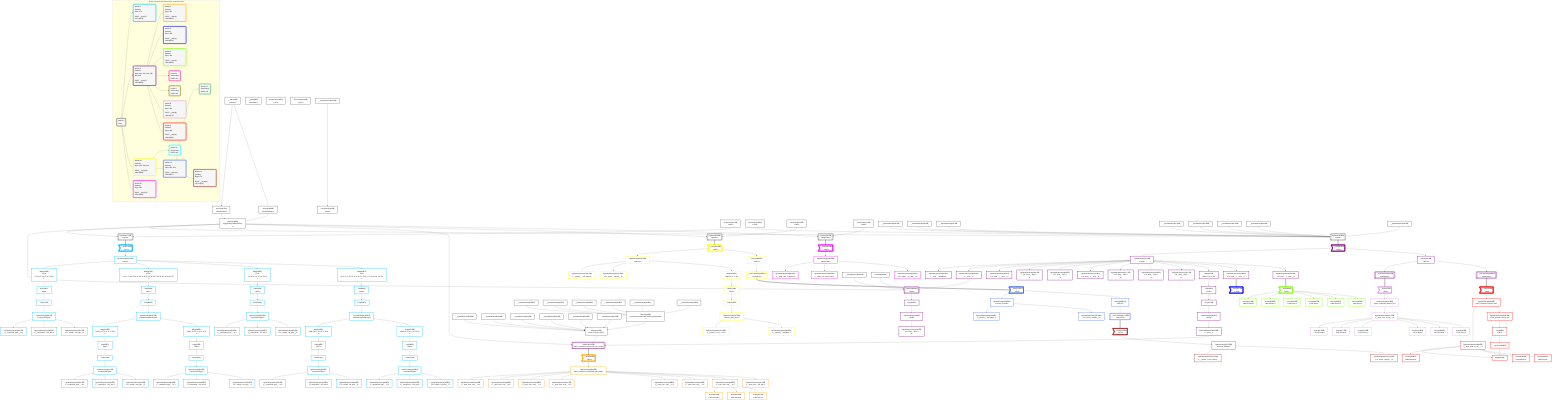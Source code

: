 graph TD
    classDef path fill:#eee,stroke:#000,color:#000
    classDef plan fill:#fff,stroke-width:3px,color:#000
    classDef itemplan fill:#fff,stroke-width:6px,color:#000
    classDef sideeffectplan fill:#f00,stroke-width:6px,color:#000
    classDef bucket fill:#f6f6f6,color:#000,stroke-width:6px,text-align:left


    %% define steps
    __Value3["__Value[3∈0]<br />ᐸcontextᐳ"]:::plan
    __Value5["__Value[5∈0]<br />ᐸrootValueᐳ"]:::plan
    Access197["Access[197∈0]<br />ᐸ3.pgSettingsᐳ"]:::plan
    Access198["Access[198∈0]<br />ᐸ3.withPgClientᐳ"]:::plan
    Object199["Object[199∈0]<br />ᐸ{pgSettings,withPgClient}ᐳ"]:::plan
    Connection200["Connection[200∈0]<br />ᐸ196ᐳ"]:::plan
    Connection225["Connection[225∈0]<br />ᐸ221ᐳ"]:::plan
    Connection253["Connection[253∈0]<br />ᐸ249ᐳ"]:::plan
    Connection270["Connection[270∈0]<br />ᐸ266ᐳ"]:::plan
    PgSelect271[["PgSelect[271∈0]<br />ᐸtypesᐳ"]]:::plan
    __Item272>"__Item[272∈1]<br />ᐸ271ᐳ"]:::itemplan
    PgSelectSingle273["PgSelectSingle[273∈1]<br />ᐸtypesᐳ"]:::plan
    Map609["Map[609∈1]<br />ᐸ273:{”0”:29,”1”:30,”2”:31,”3”:32}ᐳ"]:::plan
    List610["List[610∈1]<br />ᐸ609ᐳ"]:::plan
    First279["First[279∈1]"]:::plan
    PgSelectSingle280["PgSelectSingle[280∈1]<br />ᐸcompoundTypeᐳ"]:::plan
    Map607["Map[607∈1]<br />ᐸ273:{”0”:17,”1”:18,”2”:19,”3”:20,”4”:21,”5”:22,”6”:23,”7”:24,”8”:25,”9”:26,”10”:27}ᐳ"]:::plan
    List608["List[608∈1]<br />ᐸ607ᐳ"]:::plan
    First286["First[286∈1]"]:::plan
    PgSelectSingle287["PgSelectSingle[287∈1]<br />ᐸnestedCompoundTypeᐳ"]:::plan
    Map605["Map[605∈1]<br />ᐸ273:{”0”:12,”1”:13,”2”:14,”3”:15}ᐳ"]:::plan
    List606["List[606∈1]<br />ᐸ605ᐳ"]:::plan
    First293["First[293∈1]"]:::plan
    PgSelectSingle294["PgSelectSingle[294∈1]<br />ᐸcompoundTypeᐳ"]:::plan
    Map603["Map[603∈1]<br />ᐸ273:{”0”:0,”1”:1,”2”:2,”3”:3,”4”:4,”5”:5,”6”:6,”7”:7,”8”:8,”9”:9,”10”:10}ᐳ"]:::plan
    List604["List[604∈1]<br />ᐸ603ᐳ"]:::plan
    First300["First[300∈1]"]:::plan
    PgSelectSingle301["PgSelectSingle[301∈1]<br />ᐸnestedCompoundTypeᐳ"]:::plan
    PgClassExpression302["PgClassExpression[302∈1]<br />ᐸ__compound_type__.”a”ᐳ"]:::plan
    PgClassExpression303["PgClassExpression[303∈1]<br />ᐸ__compound....”foo_bar”ᐳ"]:::plan
    PgClassExpression305["PgClassExpression[305∈1]<br />ᐸ”c”.”compo...nd_type__)ᐳ"]:::plan
    Map601["Map[601∈1]<br />ᐸ287:{”0”:5,”1”:6,”2”:7,”3”:8}ᐳ"]:::plan
    List602["List[602∈1]<br />ᐸ601ᐳ"]:::plan
    First311["First[311∈1]"]:::plan
    PgSelectSingle312["PgSelectSingle[312∈1]<br />ᐸcompoundTypeᐳ"]:::plan
    Map599["Map[599∈1]<br />ᐸ287:{”0”:0,”1”:1,”2”:2,”3”:3}ᐳ"]:::plan
    List600["List[600∈1]<br />ᐸ599ᐳ"]:::plan
    First318["First[318∈1]"]:::plan
    PgSelectSingle319["PgSelectSingle[319∈1]<br />ᐸcompoundTypeᐳ"]:::plan
    PgClassExpression320["PgClassExpression[320∈1]<br />ᐸ__compound_type__.”a”ᐳ"]:::plan
    PgClassExpression321["PgClassExpression[321∈1]<br />ᐸ__compound....”foo_bar”ᐳ"]:::plan
    PgClassExpression323["PgClassExpression[323∈1]<br />ᐸ”c”.”compo...nd_type__)ᐳ"]:::plan
    PgClassExpression324["PgClassExpression[324∈1]<br />ᐸ__compound_type__.”a”ᐳ"]:::plan
    PgClassExpression325["PgClassExpression[325∈1]<br />ᐸ__compound....”foo_bar”ᐳ"]:::plan
    PgClassExpression327["PgClassExpression[327∈1]<br />ᐸ”c”.”compo...nd_type__)ᐳ"]:::plan
    PgClassExpression328["PgClassExpression[328∈1]<br />ᐸ__compound_type__.”a”ᐳ"]:::plan
    PgClassExpression329["PgClassExpression[329∈1]<br />ᐸ__compound....”foo_bar”ᐳ"]:::plan
    PgClassExpression331["PgClassExpression[331∈1]<br />ᐸ”c”.”compo...nd_type__)ᐳ"]:::plan
    Map597["Map[597∈1]<br />ᐸ301:{”0”:5,”1”:6,”2”:7,”3”:8}ᐳ"]:::plan
    List598["List[598∈1]<br />ᐸ597ᐳ"]:::plan
    First337["First[337∈1]"]:::plan
    PgSelectSingle338["PgSelectSingle[338∈1]<br />ᐸcompoundTypeᐳ"]:::plan
    Map595["Map[595∈1]<br />ᐸ301:{”0”:0,”1”:1,”2”:2,”3”:3}ᐳ"]:::plan
    List596["List[596∈1]<br />ᐸ595ᐳ"]:::plan
    First344["First[344∈1]"]:::plan
    PgSelectSingle345["PgSelectSingle[345∈1]<br />ᐸcompoundTypeᐳ"]:::plan
    PgClassExpression346["PgClassExpression[346∈1]<br />ᐸ__compound_type__.”a”ᐳ"]:::plan
    PgClassExpression347["PgClassExpression[347∈1]<br />ᐸ__compound....”foo_bar”ᐳ"]:::plan
    PgClassExpression349["PgClassExpression[349∈1]<br />ᐸ”c”.”compo...nd_type__)ᐳ"]:::plan
    PgClassExpression350["PgClassExpression[350∈1]<br />ᐸ__compound_type__.”a”ᐳ"]:::plan
    PgClassExpression351["PgClassExpression[351∈1]<br />ᐸ__compound....”foo_bar”ᐳ"]:::plan
    PgClassExpression353["PgClassExpression[353∈1]<br />ᐸ”c”.”compo...nd_type__)ᐳ"]:::plan
    __InputStaticLeaf362["__InputStaticLeaf[362∈0]"]:::plan
    __InputStaticLeaf366["__InputStaticLeaf[366∈0]"]:::plan
    __InputStaticLeaf367["__InputStaticLeaf[367∈0]"]:::plan
    __InputStaticLeaf374["__InputStaticLeaf[374∈0]"]:::plan
    __InputStaticLeaf378["__InputStaticLeaf[378∈0]"]:::plan
    __InputStaticLeaf379["__InputStaticLeaf[379∈0]"]:::plan
    __InputStaticLeaf394["__InputStaticLeaf[394∈0]"]:::plan
    __InputStaticLeaf395["__InputStaticLeaf[395∈0]"]:::plan
    PgSelect354[["PgSelect[354∈0]<br />ᐸpostᐳ"]]:::plan
    __Item355>"__Item[355∈2]<br />ᐸ354ᐳ"]:::itemplan
    PgSelectSingle356["PgSelectSingle[356∈2]<br />ᐸpostᐳ"]:::plan
    PgClassExpression357["PgClassExpression[357∈2]<br />ᐸ__post__.”headline”ᐳ"]:::plan
    PgClassExpression360["PgClassExpression[360∈2]<br />ᐸ__post__ᐳ"]:::plan
    PgClassExpression361["PgClassExpression[361∈2]<br />ᐸ”a”.”post_...(__post__)ᐳ"]:::plan
    PgClassExpression365["PgClassExpression[365∈2]<br />ᐸ”a”.”post_...lder! */<br />)ᐳ"]:::plan
    PgClassExpression369["PgClassExpression[369∈2]<br />ᐸ”a”.”post_...lder! */<br />)ᐳ"]:::plan
    PgClassExpression373["PgClassExpression[373∈2]<br />ᐸ”a”.”post_...(__post__)ᐳ"]:::plan
    PgClassExpression377["PgClassExpression[377∈2]<br />ᐸ”a”.”post_...lder! */<br />)ᐳ"]:::plan
    PgClassExpression381["PgClassExpression[381∈2]<br />ᐸ”a”.”post_...lder! */<br />)ᐳ"]:::plan
    __InputStaticLeaf382["__InputStaticLeaf[382∈0]"]:::plan
    Constant384["Constant[384∈0]"]:::plan
    PgSelect386[["PgSelect[386∈2]<br />ᐸpostᐳ"]]:::plan
    First390["First[390∈2]"]:::plan
    PgSelectSingle391["PgSelectSingle[391∈2]<br />ᐸpostᐳ"]:::plan
    PgClassExpression393["PgClassExpression[393∈2]<br />ᐸ”a”.”post_...lder! */<br />)ᐳ"]:::plan
    PgClassExpression397["PgClassExpression[397∈2]<br />ᐸ”a”.”post_...lder! */<br />)ᐳ"]:::plan
    __InputStaticLeaf399["__InputStaticLeaf[399∈0]"]:::plan
    __InputStaticLeaf400["__InputStaticLeaf[400∈0]"]:::plan
    __InputStaticLeaf401["__InputStaticLeaf[401∈0]"]:::plan
    __InputStaticLeaf403["__InputStaticLeaf[403∈0]"]:::plan
    __InputStaticLeaf404["__InputStaticLeaf[404∈0]"]:::plan
    __InputStaticLeaf406["__InputStaticLeaf[406∈0]"]:::plan
    __InputStaticLeaf407["__InputStaticLeaf[407∈0]"]:::plan
    __InputStaticLeaf408["__InputStaticLeaf[408∈0]"]:::plan
    __InputStaticLeaf409["__InputStaticLeaf[409∈0]"]:::plan
    __InputStaticLeaf410["__InputStaticLeaf[410∈0]"]:::plan
    __InputStaticLeaf411["__InputStaticLeaf[411∈0]"]:::plan
    __InputStaticLeaf412["__InputStaticLeaf[412∈0]"]:::plan
    Object414["Object[414∈0]<br />ᐸ{seconds,minutes,hours,days,months,years}ᐳ"]:::plan
    Object413["Object[413∈0]<br />ᐸ{a,b,c,e,f,g,foo_bar}ᐳ"]:::plan
    Map593["Map[593∈2]<br />ᐸ356:{”0”:3,”1”:4}ᐳ"]:::plan
    List594["List[594∈2]<br />ᐸ593ᐳ"]:::plan
    First420["First[420∈2]"]:::plan
    PgSelectSingle421["PgSelectSingle[421∈2]<br />ᐸpostᐳ"]:::plan
    PgClassExpression422["PgClassExpression[422∈2]<br />ᐸ__post__ᐳ"]:::plan
    PgSelect423[["PgSelect[423∈2]<br />ᐸpost_computed_compound_type_arrayᐳ"]]:::plan
    PgClassExpression428["PgClassExpression[428∈2]<br />ᐸ”a”.”post_...(__post__)ᐳ"]:::plan
    PgClassExpression430["PgClassExpression[430∈2]<br />ᐸ”a”.”post_...(__post__)ᐳ"]:::plan
    Connection441["Connection[441∈0]<br />ᐸ437ᐳ"]:::plan
    __Item442>"__Item[442∈3]<br />ᐸ423ᐳ"]:::itemplan
    PgSelectSingle443["PgSelectSingle[443∈3]<br />ᐸpost_computed_compound_type_arrayᐳ"]:::plan
    PgClassExpression444["PgClassExpression[444∈3]<br />ᐸ__post_com...rray__.”a”ᐳ"]:::plan
    PgClassExpression445["PgClassExpression[445∈3]<br />ᐸ__post_com...rray__.”b”ᐳ"]:::plan
    PgClassExpression446["PgClassExpression[446∈3]<br />ᐸ__post_com...rray__.”c”ᐳ"]:::plan
    PgClassExpression447["PgClassExpression[447∈3]<br />ᐸ__post_com...rray__.”d”ᐳ"]:::plan
    PgClassExpression448["PgClassExpression[448∈3]<br />ᐸ__post_com...rray__.”e”ᐳ"]:::plan
    PgClassExpression449["PgClassExpression[449∈3]<br />ᐸ__post_com...rray__.”f”ᐳ"]:::plan
    PgClassExpression450["PgClassExpression[450∈3]<br />ᐸ__post_com...rray__.”g”ᐳ"]:::plan
    PgClassExpression451["PgClassExpression[451∈3]<br />ᐸ__post_com....”foo_bar”ᐳ"]:::plan
    Access452["Access[452∈3]<br />ᐸ450.secondsᐳ"]:::plan
    Access453["Access[453∈3]<br />ᐸ450.minutesᐳ"]:::plan
    Access454["Access[454∈3]<br />ᐸ450.hoursᐳ"]:::plan
    __Item455>"__Item[455∈4]<br />ᐸ428ᐳ"]:::itemplan
    __Item456>"__Item[456∈5]<br />ᐸ430ᐳ"]:::itemplan
    Access457["Access[457∈5]<br />ᐸ456.secondsᐳ"]:::plan
    Access458["Access[458∈5]<br />ᐸ456.minutesᐳ"]:::plan
    Access459["Access[459∈5]<br />ᐸ456.hoursᐳ"]:::plan
    Access460["Access[460∈5]<br />ᐸ456.daysᐳ"]:::plan
    Access461["Access[461∈5]<br />ᐸ456.monthsᐳ"]:::plan
    Access462["Access[462∈5]<br />ᐸ456.yearsᐳ"]:::plan
    Access592["Access[592∈2]<br />ᐸ355.0ᐳ"]:::plan
    __ListTransform464[["__ListTransform[464∈2]<br />ᐸeach:463ᐳ"]]:::plan
    __ListTransform469[["__ListTransform[469∈2]<br />ᐸeach:468ᐳ"]]:::plan
    __Item473>"__Item[473∈8]<br />ᐸ464ᐳ"]:::itemplan
    PgSelectSingle474["PgSelectSingle[474∈8]<br />ᐸpost_computed_interval_setᐳ"]:::plan
    PgClassExpression475["PgClassExpression[475∈8]<br />ᐸ__post_com...al_set__.vᐳ"]:::plan
    Access476["Access[476∈8]<br />ᐸ475.secondsᐳ"]:::plan
    Access477["Access[477∈8]<br />ᐸ475.minutesᐳ"]:::plan
    Access478["Access[478∈8]<br />ᐸ475.hoursᐳ"]:::plan
    Access479["Access[479∈8]<br />ᐸ475.daysᐳ"]:::plan
    Access480["Access[480∈8]<br />ᐸ475.monthsᐳ"]:::plan
    Access481["Access[481∈8]<br />ᐸ475.yearsᐳ"]:::plan
    __Item482>"__Item[482∈9]<br />ᐸ469ᐳ"]:::itemplan
    PgSelectSingle483["PgSelectSingle[483∈9]<br />ᐸpost_computed_interval_setᐳ"]:::plan
    PgClassExpression484["PgClassExpression[484∈9]<br />ᐸ__post_com...al_set__.vᐳ"]:::plan
    PgClassExpression487["PgClassExpression[487∈9]<br />ᐸrow_number...tion by 1)ᐳ"]:::plan
    List488["List[488∈9]<br />ᐸ487ᐳ"]:::plan
    PgCursor486["PgCursor[486∈9]"]:::plan
    Edge485["Edge[485∈9]"]:::plan
    Access489["Access[489∈9]<br />ᐸ484.secondsᐳ"]:::plan
    Access490["Access[490∈9]<br />ᐸ484.minutesᐳ"]:::plan
    Access491["Access[491∈9]<br />ᐸ484.hoursᐳ"]:::plan
    PgSelect492[["PgSelect[492∈0]<br />ᐸpersonᐳ"]]:::plan
    __Item493>"__Item[493∈10]<br />ᐸ492ᐳ"]:::itemplan
    PgSelectSingle494["PgSelectSingle[494∈10]<br />ᐸpersonᐳ"]:::plan
    PgClassExpression495["PgClassExpression[495∈10]<br />ᐸ__person__...full_name”ᐳ"]:::plan
    PgClassExpression497["PgClassExpression[497∈10]<br />ᐸ”c”.”perso..._person__)ᐳ"]:::plan
    Connection525["Connection[525∈0]<br />ᐸ521ᐳ"]:::plan
    Map590["Map[590∈10]<br />ᐸ494:{”0”:1,”1”:2}ᐳ"]:::plan
    List591["List[591∈10]<br />ᐸ590ᐳ"]:::plan
    First531["First[531∈10]"]:::plan
    PgSelectSingle532["PgSelectSingle[532∈10]<br />ᐸperson_first_postᐳ"]:::plan
    Access589["Access[589∈10]<br />ᐸ493.0ᐳ"]:::plan
    __ListTransform534[["__ListTransform[534∈10]<br />ᐸeach:533ᐳ"]]:::plan
    __Item537>"__Item[537∈12]<br />ᐸ534ᐳ"]:::itemplan
    PgSelectSingle538["PgSelectSingle[538∈12]<br />ᐸperson_friendsᐳ"]:::plan
    PgClassExpression539["PgClassExpression[539∈12]<br />ᐸ__person_f...full_name”ᐳ"]:::plan
    PgClassExpression541["PgClassExpression[541∈12]<br />ᐸ”c”.”perso...friends__)ᐳ"]:::plan
    __InputStaticLeaf542["__InputStaticLeaf[542∈0]"]:::plan
    Connection569["Connection[569∈0]<br />ᐸ565ᐳ"]:::plan
    Access588["Access[588∈12]<br />ᐸ537.0ᐳ"]:::plan
    __ListTransform571[["__ListTransform[571∈12]<br />ᐸeach:570ᐳ"]]:::plan
    __Item574>"__Item[574∈14]<br />ᐸ571ᐳ"]:::itemplan
    PgSelectSingle575["PgSelectSingle[575∈14]<br />ᐸperson_friendsᐳ"]:::plan
    PgClassExpression576["PgClassExpression[576∈14]<br />ᐸ__person_f...full_name”ᐳ"]:::plan
    PgClassExpression578["PgClassExpression[578∈14]<br />ᐸ”c”.”perso...friends__)ᐳ"]:::plan
    PgClassExpression579["PgClassExpression[579∈10]<br />ᐸ__person_f...ost__.”id”ᐳ"]:::plan
    PgClassExpression580["PgClassExpression[580∈10]<br />ᐸ__person_f...”headline”ᐳ"]:::plan
    PgSelect581[["PgSelect[581∈0]<br />ᐸedgeCaseᐳ"]]:::plan
    __Item582>"__Item[582∈15]<br />ᐸ581ᐳ"]:::itemplan
    PgSelectSingle583["PgSelectSingle[583∈15]<br />ᐸedgeCaseᐳ"]:::plan
    PgClassExpression584["PgClassExpression[584∈15]<br />ᐸ__edge_cas...s_default”ᐳ"]:::plan
    PgClassExpression585["PgClassExpression[585∈15]<br />ᐸ__edge_cas...cast_easy”ᐳ"]:::plan
    PgClassExpression587["PgClassExpression[587∈15]<br />ᐸ”c”.”edge_...ge_case__)ᐳ"]:::plan

    %% plan dependencies
    __Value3 --> Access197
    __Value3 --> Access198
    Access197 & Access198 --> Object199
    Object199 & Connection200 --> PgSelect271
    PgSelect271 ==> __Item272
    __Item272 --> PgSelectSingle273
    PgSelectSingle273 --> Map609
    Map609 --> List610
    List610 --> First279
    First279 --> PgSelectSingle280
    PgSelectSingle273 --> Map607
    Map607 --> List608
    List608 --> First286
    First286 --> PgSelectSingle287
    PgSelectSingle273 --> Map605
    Map605 --> List606
    List606 --> First293
    First293 --> PgSelectSingle294
    PgSelectSingle273 --> Map603
    Map603 --> List604
    List604 --> First300
    First300 --> PgSelectSingle301
    PgSelectSingle280 --> PgClassExpression302
    PgSelectSingle280 --> PgClassExpression303
    PgSelectSingle280 --> PgClassExpression305
    PgSelectSingle287 --> Map601
    Map601 --> List602
    List602 --> First311
    First311 --> PgSelectSingle312
    PgSelectSingle287 --> Map599
    Map599 --> List600
    List600 --> First318
    First318 --> PgSelectSingle319
    PgSelectSingle312 --> PgClassExpression320
    PgSelectSingle312 --> PgClassExpression321
    PgSelectSingle312 --> PgClassExpression323
    PgSelectSingle319 --> PgClassExpression324
    PgSelectSingle319 --> PgClassExpression325
    PgSelectSingle319 --> PgClassExpression327
    PgSelectSingle294 --> PgClassExpression328
    PgSelectSingle294 --> PgClassExpression329
    PgSelectSingle294 --> PgClassExpression331
    PgSelectSingle301 --> Map597
    Map597 --> List598
    List598 --> First337
    First337 --> PgSelectSingle338
    PgSelectSingle301 --> Map595
    Map595 --> List596
    List596 --> First344
    First344 --> PgSelectSingle345
    PgSelectSingle338 --> PgClassExpression346
    PgSelectSingle338 --> PgClassExpression347
    PgSelectSingle338 --> PgClassExpression349
    PgSelectSingle345 --> PgClassExpression350
    PgSelectSingle345 --> PgClassExpression351
    PgSelectSingle345 --> PgClassExpression353
    Object199 & Connection225 & __InputStaticLeaf362 & __InputStaticLeaf366 & __InputStaticLeaf367 & __InputStaticLeaf374 & __InputStaticLeaf378 & __InputStaticLeaf379 & __InputStaticLeaf394 & __InputStaticLeaf395 --> PgSelect354
    PgSelect354 ==> __Item355
    __Item355 --> PgSelectSingle356
    PgSelectSingle356 --> PgClassExpression357
    PgSelectSingle356 --> PgClassExpression360
    PgSelectSingle356 --> PgClassExpression361
    PgSelectSingle356 --> PgClassExpression365
    PgSelectSingle356 --> PgClassExpression369
    PgSelectSingle356 --> PgClassExpression373
    PgSelectSingle356 --> PgClassExpression377
    PgSelectSingle356 --> PgClassExpression381
    Object199 & PgClassExpression360 & __InputStaticLeaf382 & Constant384 --> PgSelect386
    PgSelect386 --> First390
    First390 --> PgSelectSingle391
    PgSelectSingle391 --> PgClassExpression393
    PgSelectSingle356 --> PgClassExpression397
    __InputStaticLeaf406 & __InputStaticLeaf407 & __InputStaticLeaf408 & __InputStaticLeaf409 & __InputStaticLeaf410 & __InputStaticLeaf411 --> Object414
    __InputStaticLeaf399 & __InputStaticLeaf400 & __InputStaticLeaf401 & __InputStaticLeaf403 & __InputStaticLeaf404 & Object414 & __InputStaticLeaf412 --> Object413
    PgSelectSingle356 --> Map593
    Map593 --> List594
    List594 --> First420
    First420 --> PgSelectSingle421
    PgSelectSingle421 --> PgClassExpression422
    Object199 & PgClassExpression422 & Object413 --> PgSelect423
    PgSelectSingle356 --> PgClassExpression428
    PgSelectSingle356 --> PgClassExpression430
    PgSelect423 ==> __Item442
    __Item442 --> PgSelectSingle443
    PgSelectSingle443 --> PgClassExpression444
    PgSelectSingle443 --> PgClassExpression445
    PgSelectSingle443 --> PgClassExpression446
    PgSelectSingle443 --> PgClassExpression447
    PgSelectSingle443 --> PgClassExpression448
    PgSelectSingle443 --> PgClassExpression449
    PgSelectSingle443 --> PgClassExpression450
    PgSelectSingle443 --> PgClassExpression451
    PgClassExpression450 --> Access452
    PgClassExpression450 --> Access453
    PgClassExpression450 --> Access454
    PgClassExpression428 ==> __Item455
    PgClassExpression430 ==> __Item456
    __Item456 --> Access457
    __Item456 --> Access458
    __Item456 --> Access459
    __Item456 --> Access460
    __Item456 --> Access461
    __Item456 --> Access462
    __Item355 --> Access592
    Access592 --> __ListTransform464
    Access592 --> __ListTransform469
    __ListTransform464 ==> __Item473
    __Item473 --> PgSelectSingle474
    PgSelectSingle474 --> PgClassExpression475
    PgClassExpression475 --> Access476
    PgClassExpression475 --> Access477
    PgClassExpression475 --> Access478
    PgClassExpression475 --> Access479
    PgClassExpression475 --> Access480
    PgClassExpression475 --> Access481
    __ListTransform469 ==> __Item482
    __Item482 --> PgSelectSingle483
    PgSelectSingle483 --> PgClassExpression484
    PgSelectSingle483 --> PgClassExpression487
    PgClassExpression487 --> List488
    List488 --> PgCursor486
    PgClassExpression484 & PgCursor486 --> Edge485
    PgClassExpression484 --> Access489
    PgClassExpression484 --> Access490
    PgClassExpression484 --> Access491
    Object199 & Connection253 --> PgSelect492
    PgSelect492 ==> __Item493
    __Item493 --> PgSelectSingle494
    PgSelectSingle494 --> PgClassExpression495
    PgSelectSingle494 --> PgClassExpression497
    PgSelectSingle494 --> Map590
    Map590 --> List591
    List591 --> First531
    First531 --> PgSelectSingle532
    __Item493 --> Access589
    Access589 --> __ListTransform534
    __ListTransform534 ==> __Item537
    __Item537 --> PgSelectSingle538
    PgSelectSingle538 --> PgClassExpression539
    PgSelectSingle538 --> PgClassExpression541
    __InputStaticLeaf542 --> Connection569
    __Item537 --> Access588
    Access588 --> __ListTransform571
    __ListTransform571 ==> __Item574
    __Item574 --> PgSelectSingle575
    PgSelectSingle575 --> PgClassExpression576
    PgSelectSingle575 --> PgClassExpression578
    PgSelectSingle532 --> PgClassExpression579
    PgSelectSingle532 --> PgClassExpression580
    Object199 & Connection270 --> PgSelect581
    PgSelect581 ==> __Item582
    __Item582 --> PgSelectSingle583
    PgSelectSingle583 --> PgClassExpression584
    PgSelectSingle583 --> PgClassExpression585
    PgSelectSingle583 --> PgClassExpression587

    %% plan-to-path relationships

    subgraph "Buckets for queries/v4/procedure-computed-fields"
    Bucket0("Bucket 0<br />(root)"):::bucket
    classDef bucket0 stroke:#696969
    class Bucket0,__Value3,__Value5,Access197,Access198,Object199,Connection200,Connection225,Connection253,Connection270,PgSelect271,PgSelect354,__InputStaticLeaf362,__InputStaticLeaf366,__InputStaticLeaf367,__InputStaticLeaf374,__InputStaticLeaf378,__InputStaticLeaf379,__InputStaticLeaf382,Constant384,__InputStaticLeaf394,__InputStaticLeaf395,__InputStaticLeaf399,__InputStaticLeaf400,__InputStaticLeaf401,__InputStaticLeaf403,__InputStaticLeaf404,__InputStaticLeaf406,__InputStaticLeaf407,__InputStaticLeaf408,__InputStaticLeaf409,__InputStaticLeaf410,__InputStaticLeaf411,__InputStaticLeaf412,Object413,Object414,Connection441,PgSelect492,Connection525,__InputStaticLeaf542,Connection569,PgSelect581 bucket0
    Bucket1("Bucket 1<br />(listItem)<br />Deps: 271<br /><br />ROOT __Item{1}ᐸ271ᐳ[272]"):::bucket
    classDef bucket1 stroke:#00bfff
    class Bucket1,__Item272,PgSelectSingle273,First279,PgSelectSingle280,First286,PgSelectSingle287,First293,PgSelectSingle294,First300,PgSelectSingle301,PgClassExpression302,PgClassExpression303,PgClassExpression305,First311,PgSelectSingle312,First318,PgSelectSingle319,PgClassExpression320,PgClassExpression321,PgClassExpression323,PgClassExpression324,PgClassExpression325,PgClassExpression327,PgClassExpression328,PgClassExpression329,PgClassExpression331,First337,PgSelectSingle338,First344,PgSelectSingle345,PgClassExpression346,PgClassExpression347,PgClassExpression349,PgClassExpression350,PgClassExpression351,PgClassExpression353,Map595,List596,Map597,List598,Map599,List600,Map601,List602,Map603,List604,Map605,List606,Map607,List608,Map609,List610 bucket1
    Bucket2("Bucket 2<br />(listItem)<br />Deps: 441, 354, 199, 382, 384, 413<br /><br />ROOT __Item{2}ᐸ354ᐳ[355]"):::bucket
    classDef bucket2 stroke:#7f007f
    class Bucket2,__Item355,PgSelectSingle356,PgClassExpression357,PgClassExpression360,PgClassExpression361,PgClassExpression365,PgClassExpression369,PgClassExpression373,PgClassExpression377,PgClassExpression381,PgSelect386,First390,PgSelectSingle391,PgClassExpression393,PgClassExpression397,First420,PgSelectSingle421,PgClassExpression422,PgSelect423,PgClassExpression428,PgClassExpression430,__ListTransform464,__ListTransform469,Access592,Map593,List594 bucket2
    Bucket3("Bucket 3<br />(listItem)<br />Deps: 423<br /><br />ROOT __Item{3}ᐸ423ᐳ[442]"):::bucket
    classDef bucket3 stroke:#ffa500
    class Bucket3,__Item442,PgSelectSingle443,PgClassExpression444,PgClassExpression445,PgClassExpression446,PgClassExpression447,PgClassExpression448,PgClassExpression449,PgClassExpression450,PgClassExpression451,Access452,Access453,Access454 bucket3
    Bucket4("Bucket 4<br />(listItem)<br />Deps: 428<br /><br />ROOT __Item{4}ᐸ428ᐳ[455]"):::bucket
    classDef bucket4 stroke:#0000ff
    class Bucket4,__Item455 bucket4
    Bucket5("Bucket 5<br />(listItem)<br />Deps: 430<br /><br />ROOT __Item{5}ᐸ430ᐳ[456]"):::bucket
    classDef bucket5 stroke:#7fff00
    class Bucket5,__Item456,Access457,Access458,Access459,Access460,Access461,Access462 bucket5
    Bucket6("Bucket 6<br />(subroutine)<br />ROOT null"):::bucket
    classDef bucket6 stroke:#ff1493
    class Bucket6 bucket6
    Bucket7("Bucket 7<br />(subroutine)<br />ROOT null"):::bucket
    classDef bucket7 stroke:#808000
    class Bucket7 bucket7
    Bucket8("Bucket 8<br />(listItem)<br />Deps: 464<br /><br />ROOT __Item{8}ᐸ464ᐳ[473]"):::bucket
    classDef bucket8 stroke:#dda0dd
    class Bucket8,__Item473,PgSelectSingle474,PgClassExpression475,Access476,Access477,Access478,Access479,Access480,Access481 bucket8
    Bucket9("Bucket 9<br />(listItem)<br />Deps: 469<br /><br />ROOT __Item{9}ᐸ469ᐳ[482]"):::bucket
    classDef bucket9 stroke:#ff0000
    class Bucket9,__Item482,PgSelectSingle483,PgClassExpression484,Edge485,PgCursor486,PgClassExpression487,List488,Access489,Access490,Access491 bucket9
    Bucket10("Bucket 10<br />(listItem)<br />Deps: 525, 569, 492<br /><br />ROOT __Item{10}ᐸ492ᐳ[493]"):::bucket
    classDef bucket10 stroke:#ffff00
    class Bucket10,__Item493,PgSelectSingle494,PgClassExpression495,PgClassExpression497,First531,PgSelectSingle532,__ListTransform534,PgClassExpression579,PgClassExpression580,Access589,Map590,List591 bucket10
    Bucket11("Bucket 11<br />(subroutine)<br />ROOT null"):::bucket
    classDef bucket11 stroke:#00ffff
    class Bucket11 bucket11
    Bucket12("Bucket 12<br />(listItem)<br />Deps: 569, 534<br /><br />ROOT __Item{12}ᐸ534ᐳ[537]"):::bucket
    classDef bucket12 stroke:#4169e1
    class Bucket12,__Item537,PgSelectSingle538,PgClassExpression539,PgClassExpression541,__ListTransform571,Access588 bucket12
    Bucket13("Bucket 13<br />(subroutine)<br />ROOT null"):::bucket
    classDef bucket13 stroke:#3cb371
    class Bucket13 bucket13
    Bucket14("Bucket 14<br />(listItem)<br />Deps: 571<br /><br />ROOT __Item{14}ᐸ571ᐳ[574]"):::bucket
    classDef bucket14 stroke:#a52a2a
    class Bucket14,__Item574,PgSelectSingle575,PgClassExpression576,PgClassExpression578 bucket14
    Bucket15("Bucket 15<br />(listItem)<br />Deps: 581<br /><br />ROOT __Item{15}ᐸ581ᐳ[582]"):::bucket
    classDef bucket15 stroke:#ff00ff
    class Bucket15,__Item582,PgSelectSingle583,PgClassExpression584,PgClassExpression585,PgClassExpression587 bucket15
    Bucket0 --> Bucket1 & Bucket2 & Bucket10 & Bucket15
    Bucket2 --> Bucket3 & Bucket4 & Bucket5 & Bucket6 & Bucket7 & Bucket8 & Bucket9
    Bucket10 --> Bucket11 & Bucket12
    Bucket12 --> Bucket13 & Bucket14
    end
